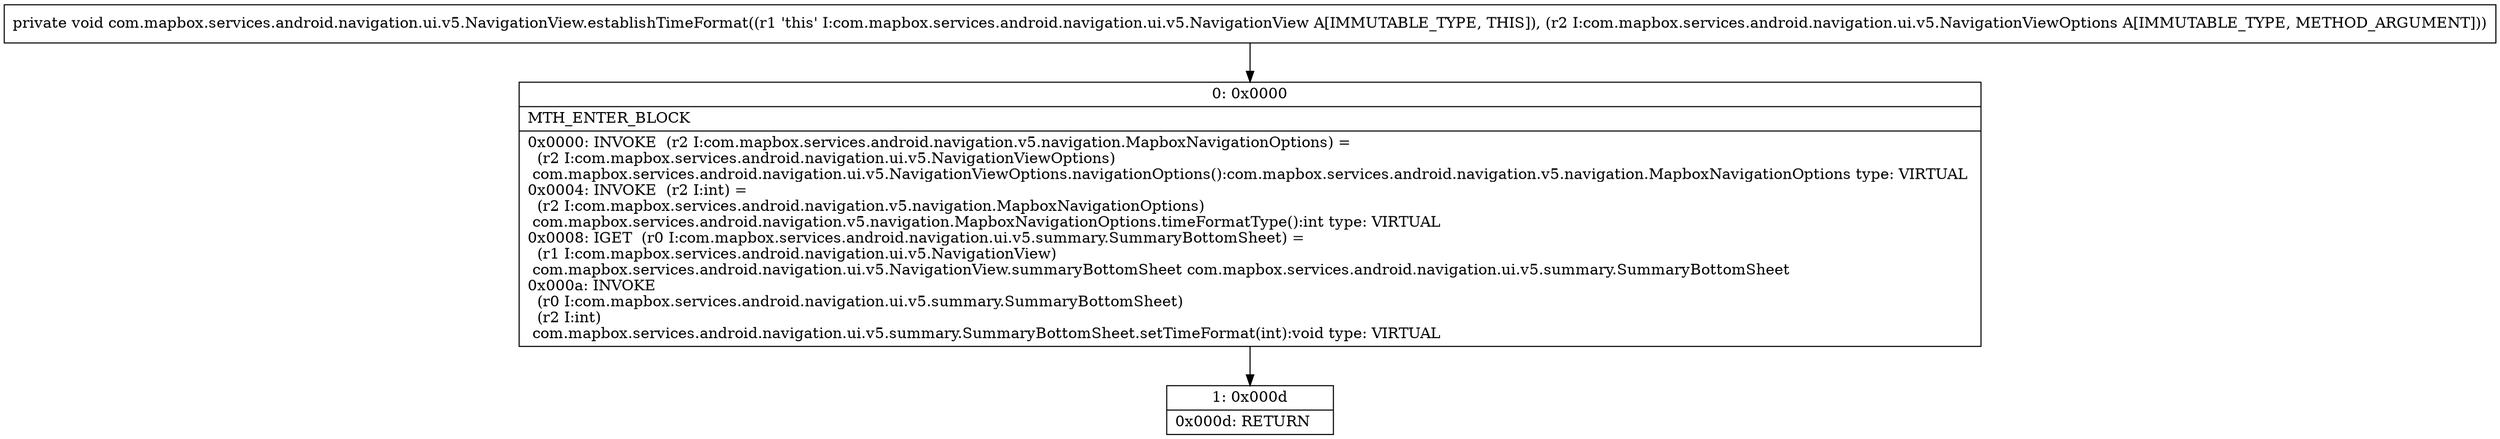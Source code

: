 digraph "CFG forcom.mapbox.services.android.navigation.ui.v5.NavigationView.establishTimeFormat(Lcom\/mapbox\/services\/android\/navigation\/ui\/v5\/NavigationViewOptions;)V" {
Node_0 [shape=record,label="{0\:\ 0x0000|MTH_ENTER_BLOCK\l|0x0000: INVOKE  (r2 I:com.mapbox.services.android.navigation.v5.navigation.MapboxNavigationOptions) = \l  (r2 I:com.mapbox.services.android.navigation.ui.v5.NavigationViewOptions)\l com.mapbox.services.android.navigation.ui.v5.NavigationViewOptions.navigationOptions():com.mapbox.services.android.navigation.v5.navigation.MapboxNavigationOptions type: VIRTUAL \l0x0004: INVOKE  (r2 I:int) = \l  (r2 I:com.mapbox.services.android.navigation.v5.navigation.MapboxNavigationOptions)\l com.mapbox.services.android.navigation.v5.navigation.MapboxNavigationOptions.timeFormatType():int type: VIRTUAL \l0x0008: IGET  (r0 I:com.mapbox.services.android.navigation.ui.v5.summary.SummaryBottomSheet) = \l  (r1 I:com.mapbox.services.android.navigation.ui.v5.NavigationView)\l com.mapbox.services.android.navigation.ui.v5.NavigationView.summaryBottomSheet com.mapbox.services.android.navigation.ui.v5.summary.SummaryBottomSheet \l0x000a: INVOKE  \l  (r0 I:com.mapbox.services.android.navigation.ui.v5.summary.SummaryBottomSheet)\l  (r2 I:int)\l com.mapbox.services.android.navigation.ui.v5.summary.SummaryBottomSheet.setTimeFormat(int):void type: VIRTUAL \l}"];
Node_1 [shape=record,label="{1\:\ 0x000d|0x000d: RETURN   \l}"];
MethodNode[shape=record,label="{private void com.mapbox.services.android.navigation.ui.v5.NavigationView.establishTimeFormat((r1 'this' I:com.mapbox.services.android.navigation.ui.v5.NavigationView A[IMMUTABLE_TYPE, THIS]), (r2 I:com.mapbox.services.android.navigation.ui.v5.NavigationViewOptions A[IMMUTABLE_TYPE, METHOD_ARGUMENT])) }"];
MethodNode -> Node_0;
Node_0 -> Node_1;
}

